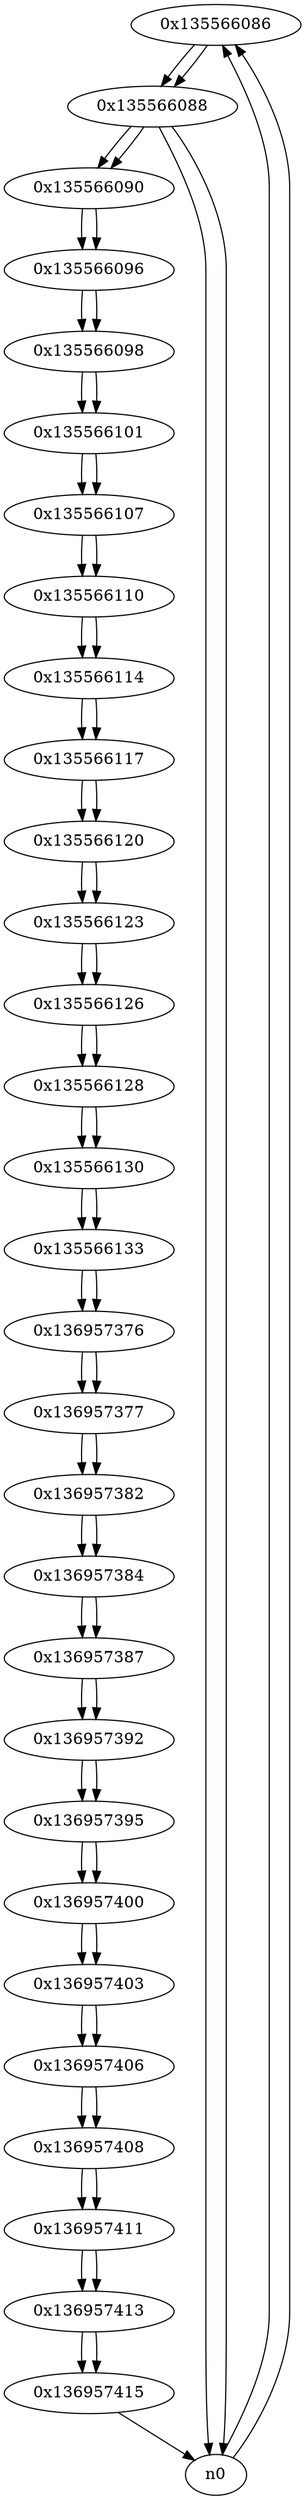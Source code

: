 digraph G{
/* nodes */
  n1 [label="0x135566086"]
  n2 [label="0x135566088"]
  n3 [label="0x135566090"]
  n4 [label="0x135566096"]
  n5 [label="0x135566098"]
  n6 [label="0x135566101"]
  n7 [label="0x135566107"]
  n8 [label="0x135566110"]
  n9 [label="0x135566114"]
  n10 [label="0x135566117"]
  n11 [label="0x135566120"]
  n12 [label="0x135566123"]
  n13 [label="0x135566126"]
  n14 [label="0x135566128"]
  n15 [label="0x135566130"]
  n16 [label="0x135566133"]
  n17 [label="0x136957376"]
  n18 [label="0x136957377"]
  n19 [label="0x136957382"]
  n20 [label="0x136957384"]
  n21 [label="0x136957387"]
  n22 [label="0x136957392"]
  n23 [label="0x136957395"]
  n24 [label="0x136957400"]
  n25 [label="0x136957403"]
  n26 [label="0x136957406"]
  n27 [label="0x136957408"]
  n28 [label="0x136957411"]
  n29 [label="0x136957413"]
  n30 [label="0x136957415"]
/* edges */
n1 -> n2;
n0 -> n1;
n0 -> n1;
n2 -> n0;
n2 -> n3;
n2 -> n0;
n1 -> n2;
n3 -> n4;
n2 -> n3;
n4 -> n5;
n3 -> n4;
n5 -> n6;
n4 -> n5;
n6 -> n7;
n5 -> n6;
n7 -> n8;
n6 -> n7;
n8 -> n9;
n7 -> n8;
n9 -> n10;
n8 -> n9;
n10 -> n11;
n9 -> n10;
n11 -> n12;
n10 -> n11;
n12 -> n13;
n11 -> n12;
n13 -> n14;
n12 -> n13;
n14 -> n15;
n13 -> n14;
n15 -> n16;
n14 -> n15;
n16 -> n17;
n15 -> n16;
n17 -> n18;
n16 -> n17;
n18 -> n19;
n17 -> n18;
n19 -> n20;
n18 -> n19;
n20 -> n21;
n19 -> n20;
n21 -> n22;
n20 -> n21;
n22 -> n23;
n21 -> n22;
n23 -> n24;
n22 -> n23;
n24 -> n25;
n23 -> n24;
n25 -> n26;
n24 -> n25;
n26 -> n27;
n25 -> n26;
n27 -> n28;
n26 -> n27;
n28 -> n29;
n27 -> n28;
n29 -> n30;
n28 -> n29;
n30 -> n0;
n29 -> n30;
}
